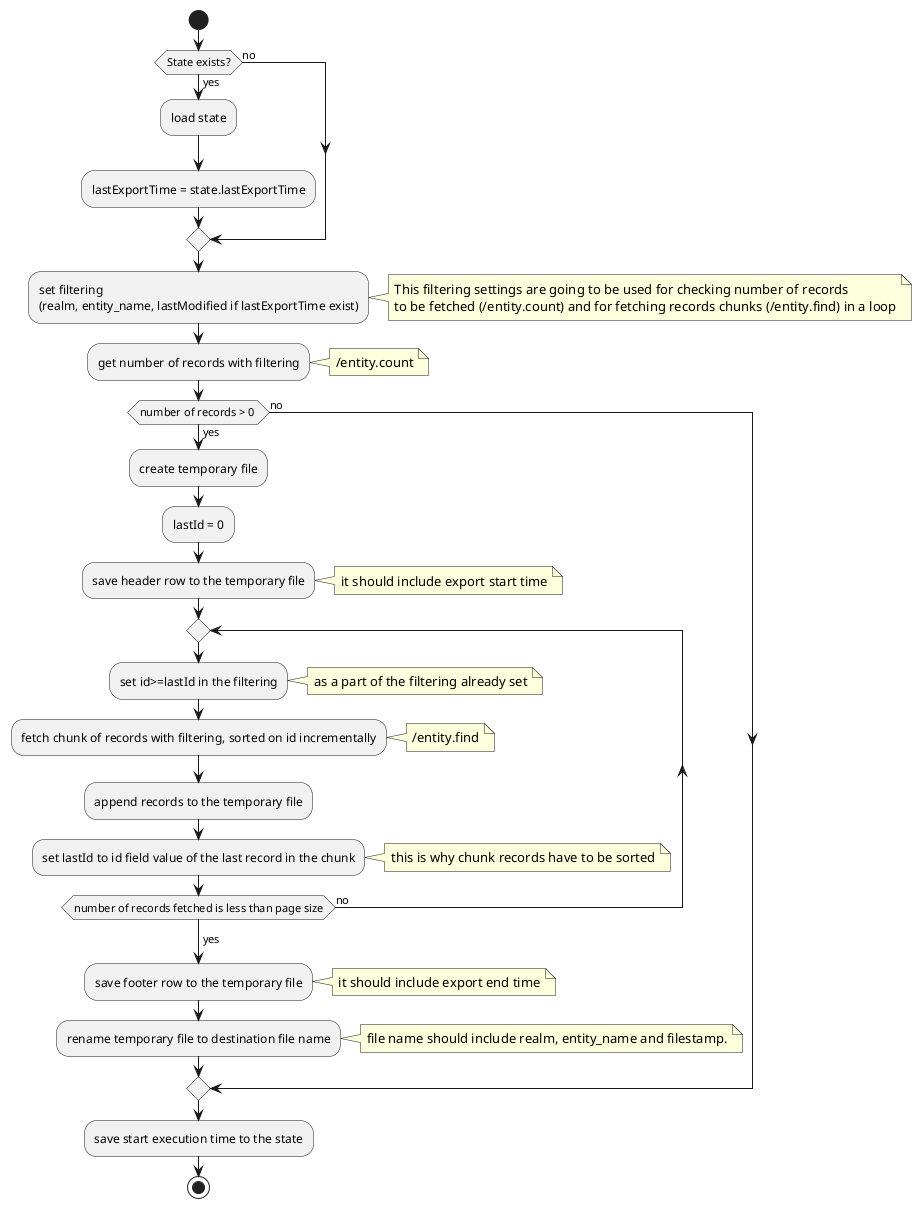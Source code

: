 @startuml
start

if (State exists?) then (no)

else (yes)
  :load state;
  :lastExportTime = state.lastExportTime;
endif

:set filtering
(realm, entity_name, lastModified if lastExportTime exist);
note right
    This filtering settings are going to be used for checking number of records
    to be fetched (/entity.count) and for fetching records chunks (/entity.find) in a loop
end note


:get number of records with filtering;
note right
    /entity.count
end note

if (number of records > 0 ) then (yes)
    :create temporary file;

    :lastId = 0;

    :save header row to the temporary file;
    note right
        it should include export start time
    end note

    repeat
        :set id>=lastId in the filtering;
        note right
            as a part of the filtering already set
        end note
        :fetch chunk of records with filtering, sorted on id incrementally;
        note right
            /entity.find
        end note

        :append records to the temporary file;
        :set lastId to id field value of the last record in the chunk;
        note right
            this is why chunk records have to be sorted
        end note
    repeat while (number of records fetched is less than page size) is (no)
    -> yes;

    :save footer row to the temporary file;
    note right
            it should include export end time
    end note

    :rename temporary file to destination file name;

    note right
        file name should include realm, entity_name and filestamp.
    end note
else (no)
endif
:save start execution time to the state;
stop
@enduml